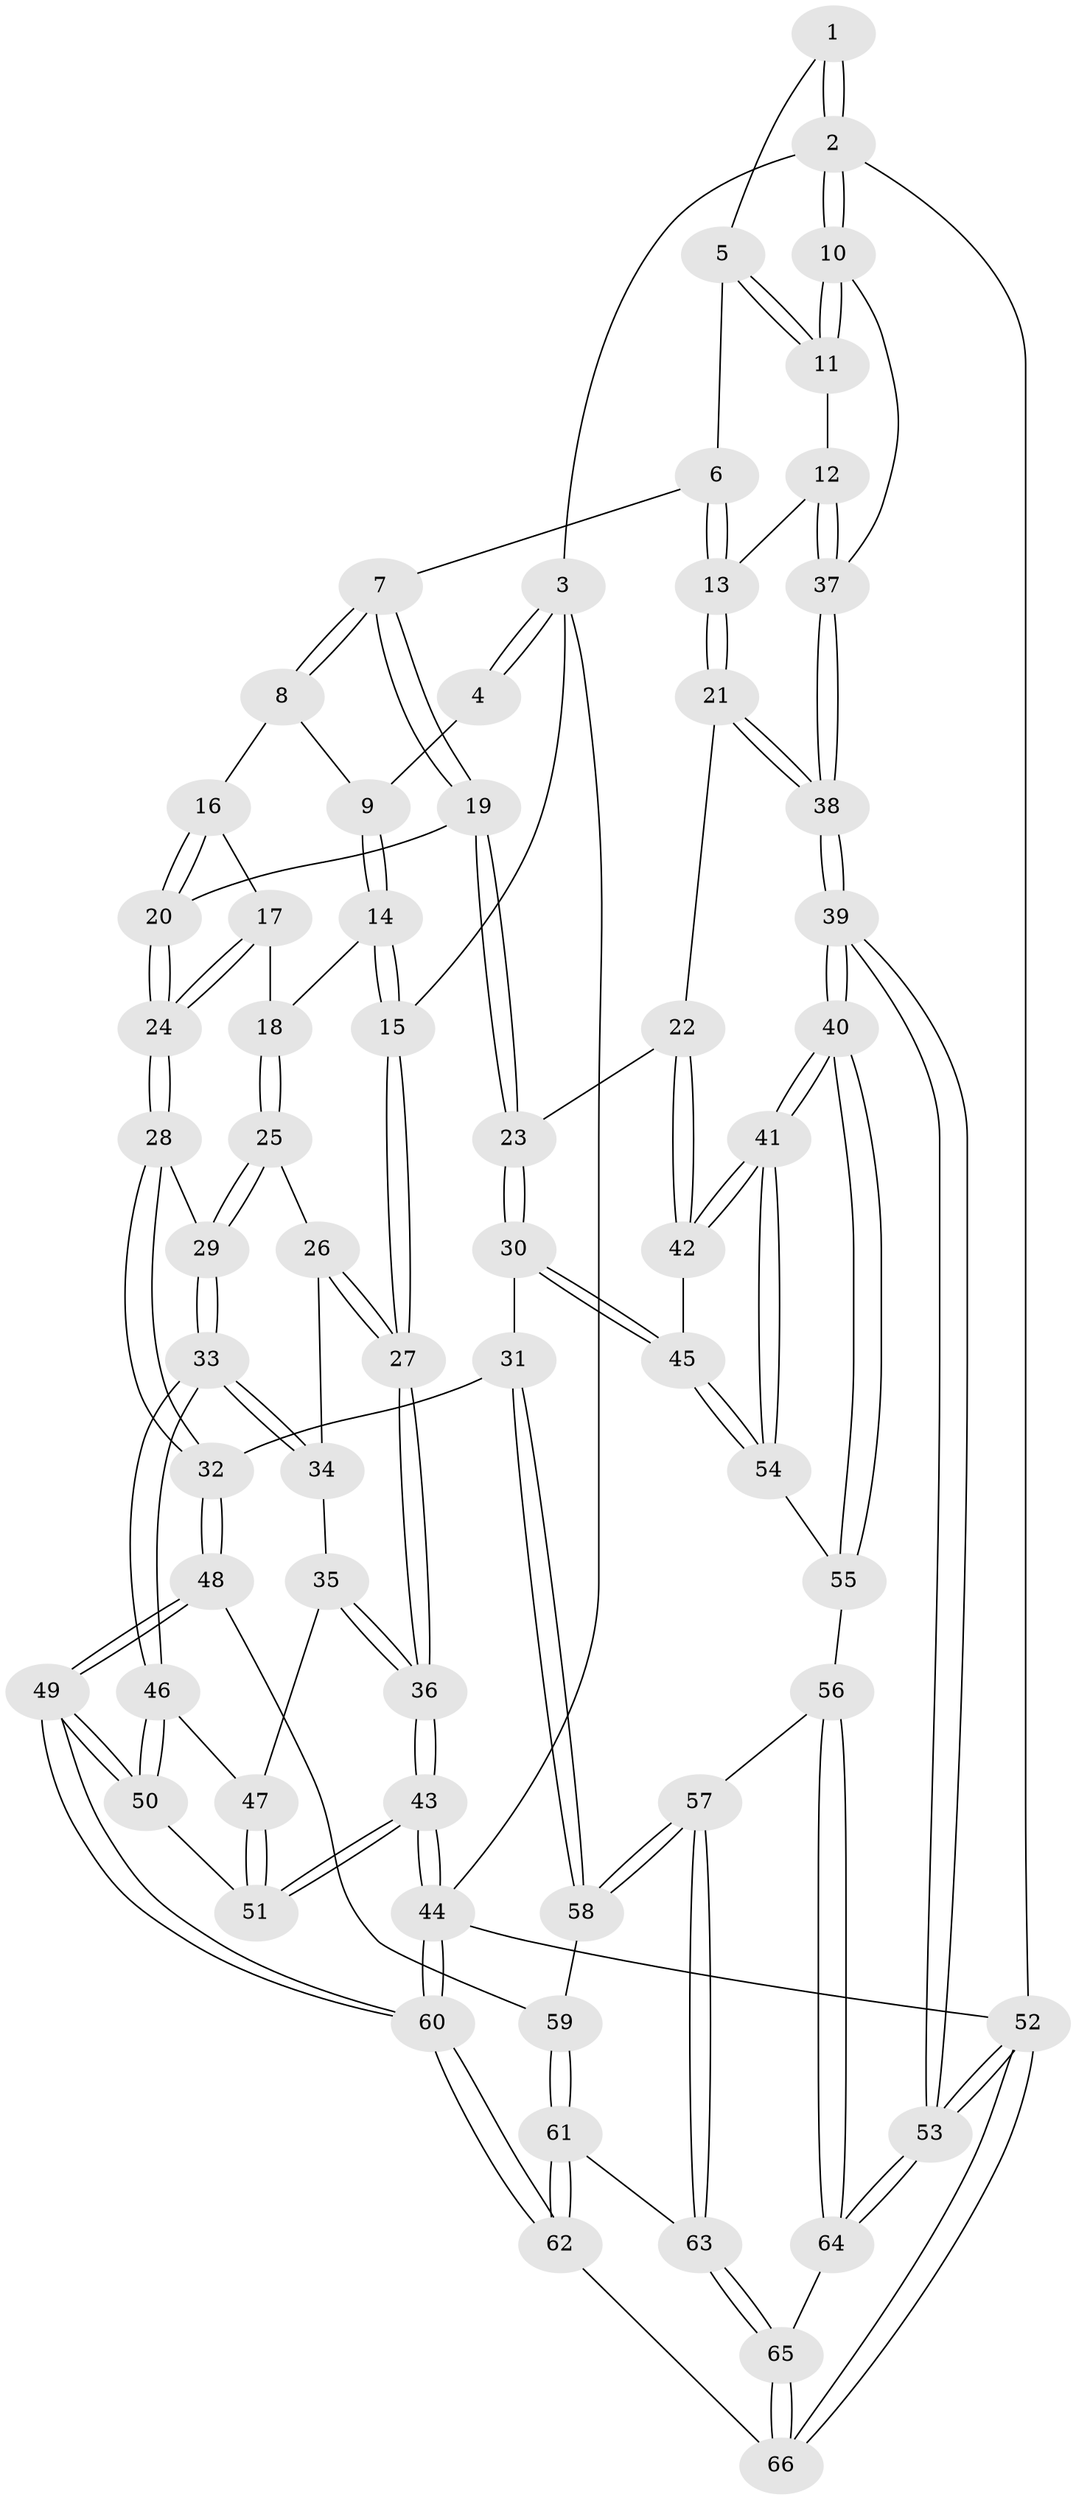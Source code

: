 // Generated by graph-tools (version 1.1) at 2025/38/03/09/25 02:38:41]
// undirected, 66 vertices, 162 edges
graph export_dot {
graph [start="1"]
  node [color=gray90,style=filled];
  1 [pos="+0.95383299875387+0"];
  2 [pos="+1+0"];
  3 [pos="+0+0"];
  4 [pos="+0.2529797690251477+0"];
  5 [pos="+0.8932158967973193+0"];
  6 [pos="+0.5902771379506379+0.18801132953655644"];
  7 [pos="+0.5072619623893883+0.19855594866804022"];
  8 [pos="+0.30915044864241226+0.07105850021887722"];
  9 [pos="+0.30374303701207633+0.06228321830603403"];
  10 [pos="+1+0.32859056654757385"];
  11 [pos="+0.8426106536859032+0.28752816240544926"];
  12 [pos="+0.7864502739819369+0.3984198283030049"];
  13 [pos="+0.7744289344011471+0.4067073945856724"];
  14 [pos="+0.07718551538481254+0.3259192667047331"];
  15 [pos="+0+0.31088166952688456"];
  16 [pos="+0.30495124992734374+0.1396384743721164"];
  17 [pos="+0.24857619813741932+0.3428640132017748"];
  18 [pos="+0.1715761927044783+0.39463309209806613"];
  19 [pos="+0.49982156790243226+0.3630271237622417"];
  20 [pos="+0.3989917997752479+0.41663348926232296"];
  21 [pos="+0.7490327338679613+0.4468252522324783"];
  22 [pos="+0.7277377140248037+0.47196544719699784"];
  23 [pos="+0.6893206154835035+0.4943990261884306"];
  24 [pos="+0.3820975614587901+0.43700381590968956"];
  25 [pos="+0.17536997484546488+0.4367102495818317"];
  26 [pos="+0.09739885608269565+0.5069023549095465"];
  27 [pos="+0+0.44831827190915186"];
  28 [pos="+0.35542251511463513+0.5541930668540032"];
  29 [pos="+0.3038825865921877+0.5571475943969167"];
  30 [pos="+0.6270821566866949+0.5952621234077834"];
  31 [pos="+0.5410621206223591+0.6312970196284483"];
  32 [pos="+0.4577145788389593+0.6483232760188636"];
  33 [pos="+0.22492693231543404+0.613530572599104"];
  34 [pos="+0.10287717668468872+0.5234684542962957"];
  35 [pos="+0.0804666838713233+0.631343848795101"];
  36 [pos="+0+0.4597928873636865"];
  37 [pos="+1+0.4963616975314864"];
  38 [pos="+1+0.7133522276937457"];
  39 [pos="+1+0.8596600591917339"];
  40 [pos="+1+0.8171045654146429"];
  41 [pos="+1+0.7847115316600958"];
  42 [pos="+0.8971900722678695+0.6736361606439976"];
  43 [pos="+0+1"];
  44 [pos="+0+1"];
  45 [pos="+0.6905863559799398+0.6908340171002317"];
  46 [pos="+0.22082477177950208+0.6190384198530066"];
  47 [pos="+0.09885350942904254+0.6649777049592953"];
  48 [pos="+0.40571388763021293+0.7902429858974203"];
  49 [pos="+0.25302883102093005+0.841581257206443"];
  50 [pos="+0.24293583454586265+0.8187491548266101"];
  51 [pos="+0.09061021345543509+0.6857052751399736"];
  52 [pos="+1+1"];
  53 [pos="+1+1"];
  54 [pos="+0.6979311880486806+0.7084680360192"];
  55 [pos="+0.7045784295024767+0.7618141716789071"];
  56 [pos="+0.6975072863086206+0.8660272865163239"];
  57 [pos="+0.6295559369497592+0.8698746340253883"];
  58 [pos="+0.6113730659258894+0.8580694523325357"];
  59 [pos="+0.43434205469100295+0.8298073142377297"];
  60 [pos="+0+1"];
  61 [pos="+0.4420254099320044+0.8648339314252467"];
  62 [pos="+0.212285000818704+1"];
  63 [pos="+0.526417599861251+1"];
  64 [pos="+0.7289719735434337+0.894277630410637"];
  65 [pos="+0.5291114466608317+1"];
  66 [pos="+0.5151693107661043+1"];
  1 -- 2;
  1 -- 2;
  1 -- 5;
  2 -- 3;
  2 -- 10;
  2 -- 10;
  2 -- 52;
  3 -- 4;
  3 -- 4;
  3 -- 15;
  3 -- 44;
  4 -- 9;
  5 -- 6;
  5 -- 11;
  5 -- 11;
  6 -- 7;
  6 -- 13;
  6 -- 13;
  7 -- 8;
  7 -- 8;
  7 -- 19;
  7 -- 19;
  8 -- 9;
  8 -- 16;
  9 -- 14;
  9 -- 14;
  10 -- 11;
  10 -- 11;
  10 -- 37;
  11 -- 12;
  12 -- 13;
  12 -- 37;
  12 -- 37;
  13 -- 21;
  13 -- 21;
  14 -- 15;
  14 -- 15;
  14 -- 18;
  15 -- 27;
  15 -- 27;
  16 -- 17;
  16 -- 20;
  16 -- 20;
  17 -- 18;
  17 -- 24;
  17 -- 24;
  18 -- 25;
  18 -- 25;
  19 -- 20;
  19 -- 23;
  19 -- 23;
  20 -- 24;
  20 -- 24;
  21 -- 22;
  21 -- 38;
  21 -- 38;
  22 -- 23;
  22 -- 42;
  22 -- 42;
  23 -- 30;
  23 -- 30;
  24 -- 28;
  24 -- 28;
  25 -- 26;
  25 -- 29;
  25 -- 29;
  26 -- 27;
  26 -- 27;
  26 -- 34;
  27 -- 36;
  27 -- 36;
  28 -- 29;
  28 -- 32;
  28 -- 32;
  29 -- 33;
  29 -- 33;
  30 -- 31;
  30 -- 45;
  30 -- 45;
  31 -- 32;
  31 -- 58;
  31 -- 58;
  32 -- 48;
  32 -- 48;
  33 -- 34;
  33 -- 34;
  33 -- 46;
  33 -- 46;
  34 -- 35;
  35 -- 36;
  35 -- 36;
  35 -- 47;
  36 -- 43;
  36 -- 43;
  37 -- 38;
  37 -- 38;
  38 -- 39;
  38 -- 39;
  39 -- 40;
  39 -- 40;
  39 -- 53;
  39 -- 53;
  40 -- 41;
  40 -- 41;
  40 -- 55;
  40 -- 55;
  41 -- 42;
  41 -- 42;
  41 -- 54;
  41 -- 54;
  42 -- 45;
  43 -- 44;
  43 -- 44;
  43 -- 51;
  43 -- 51;
  44 -- 60;
  44 -- 60;
  44 -- 52;
  45 -- 54;
  45 -- 54;
  46 -- 47;
  46 -- 50;
  46 -- 50;
  47 -- 51;
  47 -- 51;
  48 -- 49;
  48 -- 49;
  48 -- 59;
  49 -- 50;
  49 -- 50;
  49 -- 60;
  49 -- 60;
  50 -- 51;
  52 -- 53;
  52 -- 53;
  52 -- 66;
  52 -- 66;
  53 -- 64;
  53 -- 64;
  54 -- 55;
  55 -- 56;
  56 -- 57;
  56 -- 64;
  56 -- 64;
  57 -- 58;
  57 -- 58;
  57 -- 63;
  57 -- 63;
  58 -- 59;
  59 -- 61;
  59 -- 61;
  60 -- 62;
  60 -- 62;
  61 -- 62;
  61 -- 62;
  61 -- 63;
  62 -- 66;
  63 -- 65;
  63 -- 65;
  64 -- 65;
  65 -- 66;
  65 -- 66;
}
